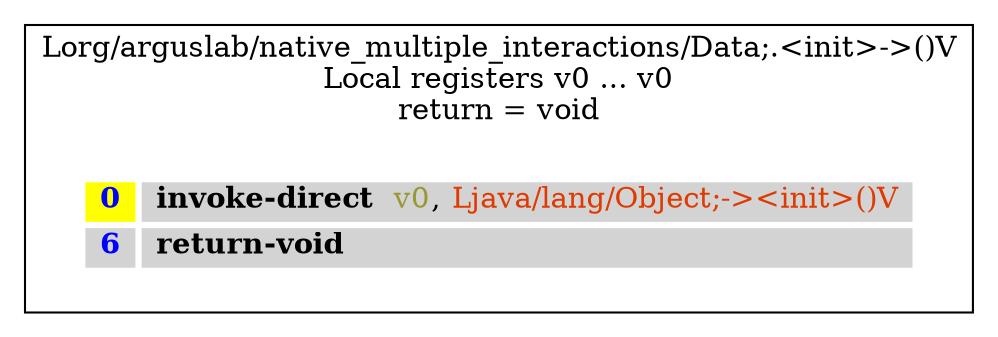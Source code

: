 digraph G {
	graph [bb="0,0,471,154",
		rankdir=TB
	];
	node [label="\N",
		shape=plaintext
	];
	subgraph cluster_fa1ebf60d394766432ce32a307706644 {
		graph [bb="8,8,463,146",
			label="Lorg/arguslab/native_multiple_interactions/Data;.<init>->()V\nLocal registers v0 ... v0\nreturn = void",
			lheight=0.62,
			lp="235.5,119.5",
			lwidth=6.10
		];
		struct_b090a1acdba2fc9ca368ee11d6ffb5ca	[height=0.95833,
			label=<
<TABLE BORDER="0" CELLBORDER="0" CELLSPACING="3">
<TR><TD PORT="header"></TD></TR>
<TR><TD ALIGN="LEFT" BGCOLOR="yellow"> <FONT FACE="Times-Bold" color="blue">0</FONT> </TD><TD ALIGN="LEFT" BGCOLOR="lightgray"> <FONT FACE="Times-Bold" color="black">invoke-direct </FONT> <FONT color="#999933">v0</FONT>, <FONT color="#DF3A01">Ljava/lang/Object;-&gt;&lt;init&gt;()V</FONT> </TD></TR>
<TR><TD ALIGN="LEFT" BGCOLOR="lightgray"> <FONT FACE="Times-Bold" color="blue">6</FONT> </TD><TD ALIGN="LEFT" BGCOLOR="lightgray"> <FONT FACE="Times-Bold" color="black">return-void </FONT>  </TD></TR>
<TR><TD PORT="tail"></TD></TR>
</TABLE>>,
			pos="235,50.5",
			width=5.8194];
	}
}
